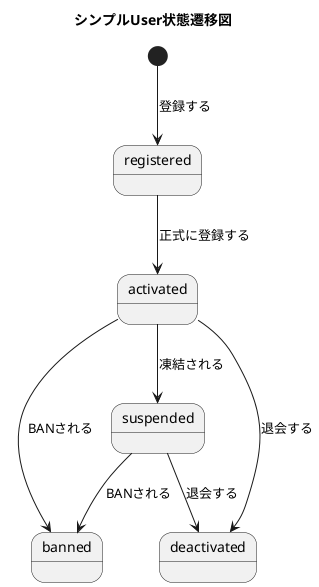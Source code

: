 ' userの状態遷移図
@startuml{simple-state-machine.png}
title シンプルUser状態遷移図

[*] --> registered : 登録する
registered --> activated : 正式に登録する
activated --> suspended : 凍結される
suspended --> banned : BANされる
suspended --> deactivated : 退会する
activated --> banned : BANされる
activated --> deactivated : 退会する

@enduml
